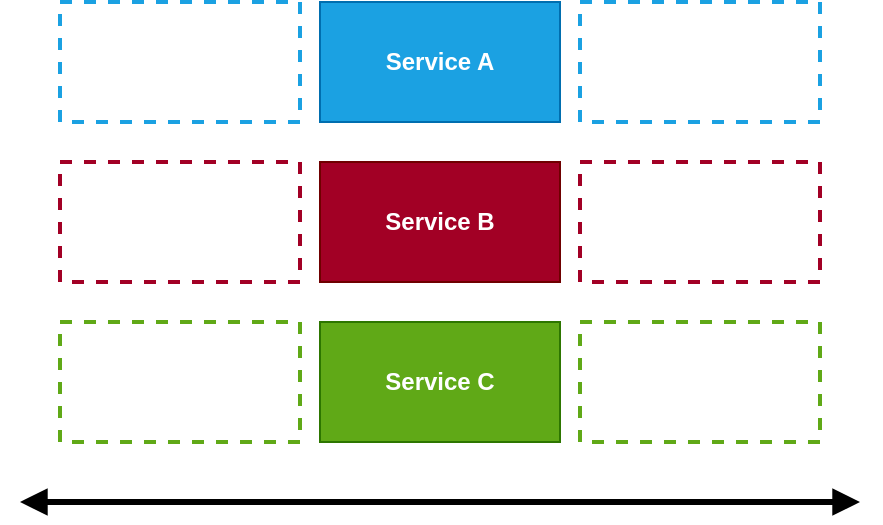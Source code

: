 <mxfile version="19.0.3" type="device" pages="5"><diagram id="0OECldh3CUY0Zj7kJu_C" name="Elastic"><mxGraphModel dx="1822" dy="857" grid="0" gridSize="10" guides="1" tooltips="1" connect="1" arrows="1" fold="1" page="0" pageScale="1" pageWidth="850" pageHeight="1100" math="0" shadow="0"><root><mxCell id="0"/><mxCell id="1" parent="0"/><mxCell id="ya2KQoCwG2eY5__7Em-c-3" value="Service A" style="rounded=0;whiteSpace=wrap;html=1;fontStyle=1;fillColor=#1ba1e2;fontColor=#ffffff;strokeColor=#006EAF;" parent="1" vertex="1"><mxGeometry x="-70" y="280" width="120" height="60" as="geometry"/></mxCell><mxCell id="ya2KQoCwG2eY5__7Em-c-5" value="Service B" style="rounded=0;whiteSpace=wrap;html=1;fontStyle=1;fillColor=#a20025;fontColor=#ffffff;strokeColor=#6F0000;" parent="1" vertex="1"><mxGeometry x="-70" y="360" width="120" height="60" as="geometry"/></mxCell><mxCell id="D9kXNerJ4vd0C6S3fOvj-1" value="Service C" style="rounded=0;whiteSpace=wrap;html=1;fontStyle=1;fillColor=#60a917;fontColor=#ffffff;strokeColor=#2D7600;" parent="1" vertex="1"><mxGeometry x="-70" y="440" width="120" height="60" as="geometry"/></mxCell><mxCell id="D9kXNerJ4vd0C6S3fOvj-2" value="Service A" style="rounded=0;whiteSpace=wrap;html=1;fontStyle=1;fillColor=none;fontColor=#ffffff;strokeColor=#1BA1E2;dashed=1;strokeWidth=2;" parent="1" vertex="1"><mxGeometry x="-200" y="280" width="120" height="60" as="geometry"/></mxCell><mxCell id="D9kXNerJ4vd0C6S3fOvj-3" value="Service A" style="rounded=0;whiteSpace=wrap;html=1;fontStyle=1;fillColor=none;fontColor=#ffffff;strokeColor=#1BA1E2;dashed=1;strokeWidth=2;" parent="1" vertex="1"><mxGeometry x="60" y="280" width="120" height="60" as="geometry"/></mxCell><mxCell id="D9kXNerJ4vd0C6S3fOvj-4" value="Service B" style="rounded=0;whiteSpace=wrap;html=1;fontStyle=1;fillColor=none;fontColor=#ffffff;strokeColor=#A20025;dashed=1;strokeWidth=2;" parent="1" vertex="1"><mxGeometry x="-200" y="360" width="120" height="60" as="geometry"/></mxCell><mxCell id="D9kXNerJ4vd0C6S3fOvj-5" value="Service B" style="rounded=0;whiteSpace=wrap;html=1;fontStyle=1;fillColor=none;fontColor=#ffffff;strokeColor=#A20025;dashed=1;strokeWidth=2;" parent="1" vertex="1"><mxGeometry x="60" y="360" width="120" height="60" as="geometry"/></mxCell><mxCell id="D9kXNerJ4vd0C6S3fOvj-6" value="Service C" style="rounded=0;whiteSpace=wrap;html=1;fontStyle=1;fillColor=none;fontColor=#ffffff;strokeColor=#60A917;strokeWidth=2;dashed=1;" parent="1" vertex="1"><mxGeometry x="-200" y="440" width="120" height="60" as="geometry"/></mxCell><mxCell id="D9kXNerJ4vd0C6S3fOvj-7" value="Service C" style="rounded=0;whiteSpace=wrap;html=1;fontStyle=1;fillColor=none;fontColor=#ffffff;strokeColor=#60A917;strokeWidth=2;dashed=1;" parent="1" vertex="1"><mxGeometry x="60" y="440" width="120" height="60" as="geometry"/></mxCell><mxCell id="D9kXNerJ4vd0C6S3fOvj-11" value="" style="endArrow=block;startArrow=block;html=1;strokeWidth=3;endFill=1;startFill=1;" parent="1" edge="1"><mxGeometry width="50" height="50" relative="1" as="geometry"><mxPoint x="-220" y="530" as="sourcePoint"/><mxPoint x="200" y="530" as="targetPoint"/></mxGeometry></mxCell></root></mxGraphModel></diagram><diagram name="Load" id="_1fG6cmbkqSUhpi2Xgan"><mxGraphModel dx="1822" dy="857" grid="1" gridSize="10" guides="1" tooltips="1" connect="1" arrows="1" fold="1" page="0" pageScale="1" pageWidth="850" pageHeight="1100" math="0" shadow="0"><root><mxCell id="J8ML68VtLYVBr-G6Tb8F-0"/><mxCell id="J8ML68VtLYVBr-G6Tb8F-1" parent="J8ML68VtLYVBr-G6Tb8F-0"/><mxCell id="J8ML68VtLYVBr-G6Tb8F-2" value="Service A" style="rounded=0;whiteSpace=wrap;html=1;fontStyle=1;fillColor=#1ba1e2;fontColor=#ffffff;strokeColor=#006EAF;" parent="J8ML68VtLYVBr-G6Tb8F-1" vertex="1"><mxGeometry x="-200" y="300" width="120" height="60" as="geometry"/></mxCell><mxCell id="J8ML68VtLYVBr-G6Tb8F-3" value="Service B" style="rounded=0;whiteSpace=wrap;html=1;fontStyle=1;fillColor=#a20025;fontColor=#ffffff;strokeColor=#6F0000;" parent="J8ML68VtLYVBr-G6Tb8F-1" vertex="1"><mxGeometry x="-40" y="300" width="120" height="60" as="geometry"/></mxCell><mxCell id="J8ML68VtLYVBr-G6Tb8F-4" value="Service B" style="rounded=0;whiteSpace=wrap;html=1;fontStyle=1;fillColor=#a20025;fontColor=#ffffff;strokeColor=#6F0000;" parent="J8ML68VtLYVBr-G6Tb8F-1" vertex="1"><mxGeometry x="-40" y="230" width="120" height="60" as="geometry"/></mxCell><mxCell id="J8ML68VtLYVBr-G6Tb8F-5" value="Service B" style="rounded=0;whiteSpace=wrap;html=1;fontStyle=1;fillColor=#a20025;fontColor=#ffffff;strokeColor=#6F0000;" parent="J8ML68VtLYVBr-G6Tb8F-1" vertex="1"><mxGeometry x="-40" y="160" width="120" height="60" as="geometry"/></mxCell><mxCell id="J8ML68VtLYVBr-G6Tb8F-6" value="Service B" style="rounded=0;whiteSpace=wrap;html=1;fontStyle=1;fillColor=#a20025;fontColor=#ffffff;strokeColor=#6F0000;" parent="J8ML68VtLYVBr-G6Tb8F-1" vertex="1"><mxGeometry x="91" y="300" width="120" height="60" as="geometry"/></mxCell><mxCell id="J8ML68VtLYVBr-G6Tb8F-7" value="Service B" style="rounded=0;whiteSpace=wrap;html=1;fontStyle=1;fillColor=#a20025;fontColor=#ffffff;strokeColor=#6F0000;" parent="J8ML68VtLYVBr-G6Tb8F-1" vertex="1"><mxGeometry x="90" y="230" width="120" height="60" as="geometry"/></mxCell><mxCell id="J8ML68VtLYVBr-G6Tb8F-8" value="Service B" style="rounded=0;whiteSpace=wrap;html=1;fontStyle=1;fillColor=#a20025;fontColor=#ffffff;strokeColor=#6F0000;" parent="J8ML68VtLYVBr-G6Tb8F-1" vertex="1"><mxGeometry x="91" y="160" width="120" height="60" as="geometry"/></mxCell><mxCell id="J8ML68VtLYVBr-G6Tb8F-9" value="Service B" style="rounded=0;whiteSpace=wrap;html=1;fontStyle=1;fillColor=#a20025;fontColor=#ffffff;strokeColor=#6F0000;" parent="J8ML68VtLYVBr-G6Tb8F-1" vertex="1"><mxGeometry x="221" y="300" width="120" height="60" as="geometry"/></mxCell><mxCell id="J8ML68VtLYVBr-G6Tb8F-10" value="Service B" style="rounded=0;whiteSpace=wrap;html=1;fontStyle=1;fillColor=#a20025;fontColor=#ffffff;strokeColor=#6F0000;" parent="J8ML68VtLYVBr-G6Tb8F-1" vertex="1"><mxGeometry x="220" y="230" width="120" height="60" as="geometry"/></mxCell><mxCell id="J8ML68VtLYVBr-G6Tb8F-11" value="Service B" style="rounded=0;whiteSpace=wrap;html=1;fontStyle=1;fillColor=#a20025;fontColor=#ffffff;strokeColor=#6F0000;" parent="J8ML68VtLYVBr-G6Tb8F-1" vertex="1"><mxGeometry x="221" y="160" width="120" height="60" as="geometry"/></mxCell></root></mxGraphModel></diagram><diagram id="i6OC5Q5daCYaXQlnihMH" name="Team"><mxGraphModel dx="1422" dy="857" grid="1" gridSize="10" guides="1" tooltips="1" connect="1" arrows="1" fold="1" page="0" pageScale="1" pageWidth="850" pageHeight="1100" math="0" shadow="0"><root><mxCell id="0"/><mxCell id="1" parent="0"/><mxCell id="bqCq_Z2S7qZRpBvtSbOy-11" style="edgeStyle=orthogonalEdgeStyle;rounded=0;orthogonalLoop=1;jettySize=auto;html=1;startArrow=none;startFill=0;endArrow=none;endFill=0;strokeWidth=2;" edge="1" parent="1" source="bqCq_Z2S7qZRpBvtSbOy-6" target="bqCq_Z2S7qZRpBvtSbOy-1"><mxGeometry relative="1" as="geometry"/></mxCell><mxCell id="bqCq_Z2S7qZRpBvtSbOy-1" value="Payment" style="rounded=0;whiteSpace=wrap;html=1;fontStyle=1;fillColor=#1ba1e2;fontColor=#ffffff;strokeColor=#006EAF;" vertex="1" parent="1"><mxGeometry x="80" y="320" width="120" height="60" as="geometry"/></mxCell><mxCell id="bqCq_Z2S7qZRpBvtSbOy-2" value="Inventory" style="rounded=0;whiteSpace=wrap;html=1;fontStyle=1;fillColor=#a20025;fontColor=#ffffff;strokeColor=#6F0000;" vertex="1" parent="1"><mxGeometry x="240" y="320" width="120" height="60" as="geometry"/></mxCell><mxCell id="bqCq_Z2S7qZRpBvtSbOy-3" value="Delivery" style="rounded=0;whiteSpace=wrap;html=1;fontStyle=1;fillColor=#60a917;fontColor=#ffffff;strokeColor=#2D7600;" vertex="1" parent="1"><mxGeometry x="400" y="320" width="120" height="60" as="geometry"/></mxCell><mxCell id="bqCq_Z2S7qZRpBvtSbOy-6" value="Team A" style="outlineConnect=0;dashed=0;verticalLabelPosition=bottom;verticalAlign=top;align=center;html=1;shape=mxgraph.aws3.users;fillColor=#D2D3D3;gradientColor=none;fontStyle=1;labelBackgroundColor=default;" vertex="1" parent="1"><mxGeometry x="107" y="170" width="66" height="63" as="geometry"/></mxCell><mxCell id="bqCq_Z2S7qZRpBvtSbOy-13" style="edgeStyle=orthogonalEdgeStyle;rounded=0;orthogonalLoop=1;jettySize=auto;html=1;startArrow=none;startFill=0;endArrow=none;endFill=0;strokeWidth=2;" edge="1" parent="1" source="bqCq_Z2S7qZRpBvtSbOy-14" target="bqCq_Z2S7qZRpBvtSbOy-2"><mxGeometry relative="1" as="geometry"><mxPoint x="210" y="130" as="sourcePoint"/><mxPoint x="150" y="330.0" as="targetPoint"/></mxGeometry></mxCell><mxCell id="bqCq_Z2S7qZRpBvtSbOy-15" style="edgeStyle=orthogonalEdgeStyle;rounded=0;orthogonalLoop=1;jettySize=auto;html=1;startArrow=none;startFill=0;endArrow=none;endFill=0;strokeWidth=2;" edge="1" parent="1" source="bqCq_Z2S7qZRpBvtSbOy-14" target="bqCq_Z2S7qZRpBvtSbOy-3"><mxGeometry relative="1" as="geometry"><mxPoint x="393.0" y="243" as="sourcePoint"/><mxPoint x="310.034" y="330.0" as="targetPoint"/></mxGeometry></mxCell><mxCell id="bqCq_Z2S7qZRpBvtSbOy-14" value="Team B" style="outlineConnect=0;dashed=0;verticalLabelPosition=bottom;verticalAlign=top;align=center;html=1;shape=mxgraph.aws3.users;fillColor=#D2D3D3;gradientColor=none;fontStyle=1;labelBackgroundColor=default;" vertex="1" parent="1"><mxGeometry x="347" y="170" width="66" height="63" as="geometry"/></mxCell></root></mxGraphModel></diagram><diagram name="Domain" id="-JuixZJ8evr4mi7kjdIL"><mxGraphModel dx="1213" dy="490" grid="1" gridSize="10" guides="1" tooltips="1" connect="1" arrows="1" fold="1" page="0" pageScale="1" pageWidth="850" pageHeight="1100" math="0" shadow="0"><root><mxCell id="RZMwzt3eNdT02VkemEa9-0"/><mxCell id="RZMwzt3eNdT02VkemEa9-1" parent="RZMwzt3eNdT02VkemEa9-0"/><mxCell id="Q7m2IWoie80rdJSWhXZR-0" style="edgeStyle=orthogonalEdgeStyle;rounded=0;orthogonalLoop=1;jettySize=auto;html=1;entryX=0;entryY=0.5;entryDx=0;entryDy=0;startArrow=none;startFill=0;endArrow=block;endFill=1;strokeWidth=2;exitX=0.998;exitY=0.115;exitDx=0;exitDy=0;exitPerimeter=0;" edge="1" parent="RZMwzt3eNdT02VkemEa9-1" source="Q7m2IWoie80rdJSWhXZR-1" target="RZMwzt3eNdT02VkemEa9-2"><mxGeometry relative="1" as="geometry"/></mxCell><mxCell id="RZMwzt3eNdT02VkemEa9-2" value="Payment" style="rounded=0;whiteSpace=wrap;html=1;fontStyle=1;fillColor=#1ba1e2;fontColor=#ffffff;strokeColor=#006EAF;" vertex="1" parent="RZMwzt3eNdT02VkemEa9-1"><mxGeometry x="-130" y="240" width="120" height="60" as="geometry"/></mxCell><mxCell id="RZMwzt3eNdT02VkemEa9-3" value="Inventory" style="rounded=0;whiteSpace=wrap;html=1;fontStyle=1;fillColor=#a20025;fontColor=#ffffff;strokeColor=#6F0000;" vertex="1" parent="RZMwzt3eNdT02VkemEa9-1"><mxGeometry x="-130" y="340" width="120" height="60" as="geometry"/></mxCell><mxCell id="Q7m2IWoie80rdJSWhXZR-4" style="edgeStyle=orthogonalEdgeStyle;rounded=0;orthogonalLoop=1;jettySize=auto;html=1;startArrow=none;startFill=0;endArrow=none;endFill=0;strokeWidth=2;" edge="1" parent="RZMwzt3eNdT02VkemEa9-1" source="RZMwzt3eNdT02VkemEa9-4" target="Q7m2IWoie80rdJSWhXZR-2"><mxGeometry relative="1" as="geometry"/></mxCell><mxCell id="RZMwzt3eNdT02VkemEa9-4" value="Delivery" style="rounded=0;whiteSpace=wrap;html=1;fontStyle=1;fillColor=#60a917;fontColor=#ffffff;strokeColor=#2D7600;" vertex="1" parent="RZMwzt3eNdT02VkemEa9-1"><mxGeometry x="-130" y="440" width="120" height="60" as="geometry"/></mxCell><mxCell id="Q7m2IWoie80rdJSWhXZR-3" style="edgeStyle=orthogonalEdgeStyle;rounded=0;orthogonalLoop=1;jettySize=auto;html=1;startArrow=none;startFill=0;endArrow=block;endFill=1;strokeWidth=2;exitX=1.002;exitY=0.883;exitDx=0;exitDy=0;exitPerimeter=0;" edge="1" parent="RZMwzt3eNdT02VkemEa9-1" source="Q7m2IWoie80rdJSWhXZR-1" target="Q7m2IWoie80rdJSWhXZR-2"><mxGeometry relative="1" as="geometry"/></mxCell><mxCell id="Q7m2IWoie80rdJSWhXZR-1" value="Checkout" style="rounded=0;whiteSpace=wrap;html=1;fontStyle=1;fillColor=#6a00ff;fontColor=#ffffff;strokeColor=#3700CC;" vertex="1" parent="RZMwzt3eNdT02VkemEa9-1"><mxGeometry x="-320" y="240" width="70" height="260" as="geometry"/></mxCell><mxCell id="Q7m2IWoie80rdJSWhXZR-2" value="" style="shape=cylinder3;whiteSpace=wrap;html=1;boundedLbl=1;backgroundOutline=1;size=8;rotation=-90;fillColor=#333333;" vertex="1" parent="RZMwzt3eNdT02VkemEa9-1"><mxGeometry x="-200" y="440" width="20" height="60" as="geometry"/></mxCell><mxCell id="Q7m2IWoie80rdJSWhXZR-6" style="edgeStyle=orthogonalEdgeStyle;rounded=0;orthogonalLoop=1;jettySize=auto;html=1;entryX=0;entryY=0.5;entryDx=0;entryDy=0;startArrow=none;startFill=0;endArrow=block;endFill=1;strokeWidth=2;exitX=1;exitY=0.5;exitDx=0;exitDy=0;" edge="1" parent="RZMwzt3eNdT02VkemEa9-1" source="Q7m2IWoie80rdJSWhXZR-1" target="RZMwzt3eNdT02VkemEa9-3"><mxGeometry relative="1" as="geometry"><mxPoint x="-200" y="330" as="sourcePoint"/><mxPoint x="-40" y="280" as="targetPoint"/></mxGeometry></mxCell></root></mxGraphModel></diagram><diagram name="Migration" id="cCq3BZgt2744obllVP9J"><mxGraphModel dx="813" dy="490" grid="0" gridSize="10" guides="1" tooltips="1" connect="1" arrows="1" fold="1" page="0" pageScale="1" pageWidth="850" pageHeight="1100" math="0" shadow="0"><root><mxCell id="Vo3SaIBvsuH4nvYEA2TV-0"/><mxCell id="Vo3SaIBvsuH4nvYEA2TV-1" parent="Vo3SaIBvsuH4nvYEA2TV-0"/><mxCell id="Vo3SaIBvsuH4nvYEA2TV-3" value="Service A" style="rounded=0;whiteSpace=wrap;html=1;fontStyle=1;fillColor=#1ba1e2;fontColor=#ffffff;strokeColor=#006EAF;" vertex="1" parent="Vo3SaIBvsuH4nvYEA2TV-1"><mxGeometry x="330" y="90" width="120" height="60" as="geometry"/></mxCell><mxCell id="Vo3SaIBvsuH4nvYEA2TV-4" value="Service B" style="rounded=0;whiteSpace=wrap;html=1;fontStyle=1;fillColor=#a20025;fontColor=#ffffff;strokeColor=#6F0000;" vertex="1" parent="Vo3SaIBvsuH4nvYEA2TV-1"><mxGeometry x="330" y="170" width="120" height="60" as="geometry"/></mxCell><mxCell id="AGJW9mDPczsaDHC0-3aw-0" value="Legacy" style="rounded=0;whiteSpace=wrap;html=1;fontStyle=1;fillColor=#000000;fontColor=#ffffff;strokeColor=#FFFFFF;strokeWidth=2;verticalAlign=top;" vertex="1" parent="Vo3SaIBvsuH4nvYEA2TV-1"><mxGeometry x="80" y="40" width="180" height="320" as="geometry"/></mxCell><mxCell id="894foGDghMJTwSLlA2OG-1" value="" style="rounded=0;whiteSpace=wrap;html=1;fontStyle=1;fillColor=none;fontColor=#ffffff;strokeColor=#A20025;dashed=1;strokeWidth=2;" vertex="1" parent="Vo3SaIBvsuH4nvYEA2TV-1"><mxGeometry x="180" y="190" width="65" height="20" as="geometry"/></mxCell><mxCell id="894foGDghMJTwSLlA2OG-4" value="" style="rounded=0;whiteSpace=wrap;html=1;fontStyle=1;fillColor=none;fontColor=#ffffff;strokeColor=#1BA1E2;dashed=1;strokeWidth=2;" vertex="1" parent="Vo3SaIBvsuH4nvYEA2TV-1"><mxGeometry x="180" y="110" width="65" height="20" as="geometry"/></mxCell><mxCell id="914iseiMbEbjZNDjWG9o-0" value="New Service C" style="rounded=0;whiteSpace=wrap;html=1;fontStyle=1;fillColor=#60a917;fontColor=#ffffff;strokeColor=#2D7600;" vertex="1" parent="Vo3SaIBvsuH4nvYEA2TV-1"><mxGeometry x="330" y="280" width="120" height="60" as="geometry"/></mxCell><mxCell id="xPn8t8-nfeOp50liqFW6-0" style="edgeStyle=orthogonalEdgeStyle;rounded=0;orthogonalLoop=1;jettySize=auto;html=1;entryX=0;entryY=0.25;entryDx=0;entryDy=0;startArrow=none;startFill=0;endArrow=block;endFill=1;strokeWidth=2;exitX=1;exitY=0.796;exitDx=0;exitDy=0;exitPerimeter=0;" edge="1" parent="Vo3SaIBvsuH4nvYEA2TV-1" source="AGJW9mDPczsaDHC0-3aw-0" target="914iseiMbEbjZNDjWG9o-0"><mxGeometry relative="1" as="geometry"><mxPoint x="230" y="430" as="sourcePoint"/><mxPoint x="350" y="430" as="targetPoint"/></mxGeometry></mxCell><mxCell id="xPn8t8-nfeOp50liqFW6-1" style="edgeStyle=orthogonalEdgeStyle;rounded=0;orthogonalLoop=1;jettySize=auto;html=1;entryX=1.003;entryY=0.89;entryDx=0;entryDy=0;startArrow=none;startFill=0;endArrow=block;endFill=1;strokeWidth=2;exitX=0;exitY=0.75;exitDx=0;exitDy=0;entryPerimeter=0;" edge="1" parent="Vo3SaIBvsuH4nvYEA2TV-1" source="914iseiMbEbjZNDjWG9o-0" target="AGJW9mDPczsaDHC0-3aw-0"><mxGeometry relative="1" as="geometry"><mxPoint x="270" y="304.72" as="sourcePoint"/><mxPoint x="340.0" y="305" as="targetPoint"/></mxGeometry></mxCell><mxCell id="xPn8t8-nfeOp50liqFW6-8" style="edgeStyle=orthogonalEdgeStyle;rounded=0;orthogonalLoop=1;jettySize=auto;html=1;entryX=0;entryY=0.5;entryDx=0;entryDy=0;startArrow=none;startFill=0;endArrow=open;endFill=0;strokeWidth=2;exitX=1;exitY=0.5;exitDx=0;exitDy=0;fillColor=#1ba1e2;strokeColor=#006EAF;dashed=1;dashPattern=1 1;" edge="1" parent="Vo3SaIBvsuH4nvYEA2TV-1" source="894foGDghMJTwSLlA2OG-4" target="Vo3SaIBvsuH4nvYEA2TV-3"><mxGeometry relative="1" as="geometry"><mxPoint x="270" y="304.72" as="sourcePoint"/><mxPoint x="340" y="305" as="targetPoint"/></mxGeometry></mxCell></root></mxGraphModel></diagram></mxfile>
